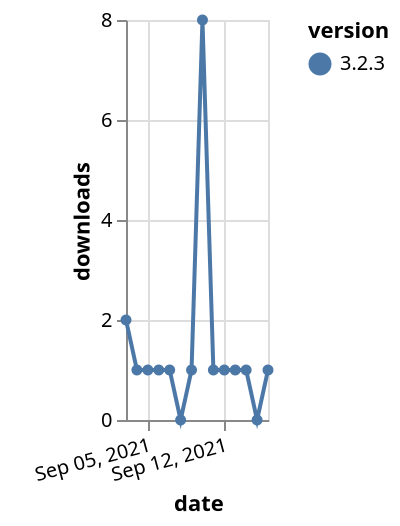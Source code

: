 {"$schema": "https://vega.github.io/schema/vega-lite/v5.json", "description": "A simple bar chart with embedded data.", "data": {"values": [{"date": "2021-09-03", "total": 503, "delta": 2, "version": "3.2.3"}, {"date": "2021-09-04", "total": 504, "delta": 1, "version": "3.2.3"}, {"date": "2021-09-05", "total": 505, "delta": 1, "version": "3.2.3"}, {"date": "2021-09-06", "total": 506, "delta": 1, "version": "3.2.3"}, {"date": "2021-09-07", "total": 507, "delta": 1, "version": "3.2.3"}, {"date": "2021-09-08", "total": 507, "delta": 0, "version": "3.2.3"}, {"date": "2021-09-09", "total": 508, "delta": 1, "version": "3.2.3"}, {"date": "2021-09-10", "total": 516, "delta": 8, "version": "3.2.3"}, {"date": "2021-09-11", "total": 517, "delta": 1, "version": "3.2.3"}, {"date": "2021-09-12", "total": 518, "delta": 1, "version": "3.2.3"}, {"date": "2021-09-13", "total": 519, "delta": 1, "version": "3.2.3"}, {"date": "2021-09-14", "total": 520, "delta": 1, "version": "3.2.3"}, {"date": "2021-09-15", "total": 520, "delta": 0, "version": "3.2.3"}, {"date": "2021-09-16", "total": 521, "delta": 1, "version": "3.2.3"}]}, "width": "container", "mark": {"type": "line", "point": {"filled": true}}, "encoding": {"x": {"field": "date", "type": "temporal", "timeUnit": "yearmonthdate", "title": "date", "axis": {"labelAngle": -15}}, "y": {"field": "delta", "type": "quantitative", "title": "downloads"}, "color": {"field": "version", "type": "nominal"}, "tooltip": {"field": "delta"}}}